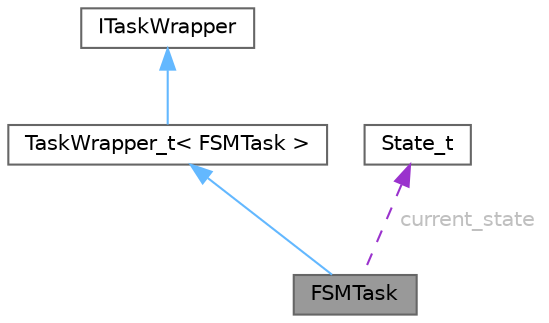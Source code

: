 digraph "FSMTask"
{
 // LATEX_PDF_SIZE
  bgcolor="transparent";
  edge [fontname=Helvetica,fontsize=10,labelfontname=Helvetica,labelfontsize=10];
  node [fontname=Helvetica,fontsize=10,shape=box,height=0.2,width=0.4];
  Node1 [id="Node000001",label="FSMTask",height=0.2,width=0.4,color="gray40", fillcolor="grey60", style="filled", fontcolor="black",tooltip=" "];
  Node2 -> Node1 [id="edge1_Node000001_Node000002",dir="back",color="steelblue1",style="solid",tooltip=" "];
  Node2 [id="Node000002",label="TaskWrapper_t\< FSMTask \>",height=0.2,width=0.4,color="gray40", fillcolor="white", style="filled",URL="$class_task_wrapper__t.html",tooltip=" "];
  Node3 -> Node2 [id="edge2_Node000002_Node000003",dir="back",color="steelblue1",style="solid",tooltip=" "];
  Node3 [id="Node000003",label="ITaskWrapper",height=0.2,width=0.4,color="gray40", fillcolor="white", style="filled",URL="$class_i_task_wrapper.html",tooltip=" "];
  Node4 -> Node1 [id="edge3_Node000001_Node000004",dir="back",color="darkorchid3",style="dashed",tooltip=" ",label=<<TABLE CELLBORDER="0" BORDER="0"><TR><TD VALIGN="top" ALIGN="LEFT" CELLPADDING="1" CELLSPACING="0">current_state</TD></TR>
</TABLE>> ,fontcolor="grey" ];
  Node4 [id="Node000004",label="State_t",height=0.2,width=0.4,color="gray40", fillcolor="white", style="filled",URL="$class_state__t.html",tooltip="A State in the State Machine. This stores what Tasks to run, and handles transitions to other states."];
}
